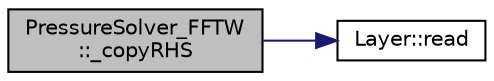 digraph "PressureSolver_FFTW::_copyRHS"
{
  edge [fontname="Helvetica",fontsize="10",labelfontname="Helvetica",labelfontsize="10"];
  node [fontname="Helvetica",fontsize="10",shape=record];
  rankdir="LR";
  Node1 [label="PressureSolver_FFTW\l::_copyRHS",height=0.2,width=0.4,color="black", fillcolor="grey75", style="filled", fontcolor="black"];
  Node1 -> Node2 [color="midnightblue",fontsize="10",style="solid"];
  Node2 [label="Layer::read",height=0.2,width=0.4,color="black", fillcolor="white", style="filled",URL="$struct_layer.html#aa31dc4e4f31fe67d08ca47c52fd3f16e"];
}

